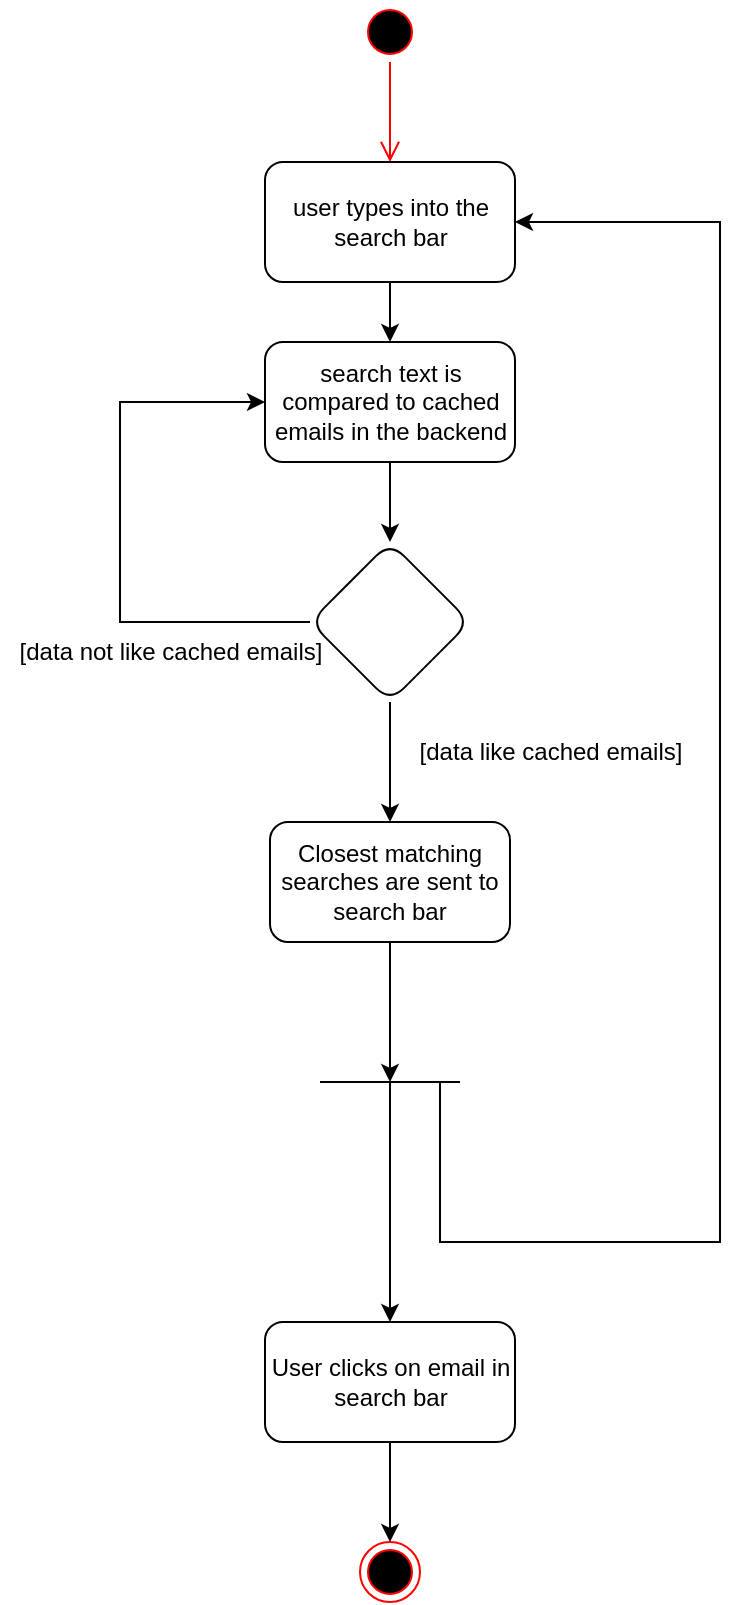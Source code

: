 <mxfile version="21.2.8" type="device">
  <diagram name="Page-1" id="2NXoARi9BHyl-8uNKX0d">
    <mxGraphModel dx="744" dy="774" grid="1" gridSize="10" guides="1" tooltips="1" connect="1" arrows="1" fold="1" page="1" pageScale="1" pageWidth="850" pageHeight="1100" background="none" math="0" shadow="0">
      <root>
        <mxCell id="0" />
        <mxCell id="1" parent="0" />
        <mxCell id="rftT05JgVePBAX9GacYV-1" value="" style="ellipse;html=1;shape=endState;fillColor=#000000;strokeColor=#ff0000;" vertex="1" parent="1">
          <mxGeometry x="380" y="910" width="30" height="30" as="geometry" />
        </mxCell>
        <mxCell id="rftT05JgVePBAX9GacYV-2" value="" style="ellipse;html=1;shape=startState;fillColor=#000000;strokeColor=#ff0000;" vertex="1" parent="1">
          <mxGeometry x="380" y="140" width="30" height="30" as="geometry" />
        </mxCell>
        <mxCell id="rftT05JgVePBAX9GacYV-7" value="" style="edgeStyle=orthogonalEdgeStyle;html=1;verticalAlign=bottom;endArrow=open;endSize=8;strokeColor=#ff0000;rounded=0;" edge="1" parent="1" source="rftT05JgVePBAX9GacYV-2" target="rftT05JgVePBAX9GacYV-6">
          <mxGeometry relative="1" as="geometry">
            <mxPoint x="395" y="270" as="targetPoint" />
            <mxPoint x="395" y="170" as="sourcePoint" />
          </mxGeometry>
        </mxCell>
        <mxCell id="rftT05JgVePBAX9GacYV-8" style="edgeStyle=orthogonalEdgeStyle;rounded=0;orthogonalLoop=1;jettySize=auto;html=1;entryX=0.5;entryY=0;entryDx=0;entryDy=0;" edge="1" parent="1" source="rftT05JgVePBAX9GacYV-6" target="rftT05JgVePBAX9GacYV-10">
          <mxGeometry relative="1" as="geometry">
            <mxPoint x="395" y="330" as="targetPoint" />
          </mxGeometry>
        </mxCell>
        <mxCell id="rftT05JgVePBAX9GacYV-6" value="user types into the search bar" style="rounded=1;whiteSpace=wrap;html=1;" vertex="1" parent="1">
          <mxGeometry x="332.5" y="220" width="125" height="60" as="geometry" />
        </mxCell>
        <mxCell id="rftT05JgVePBAX9GacYV-13" value="" style="edgeStyle=orthogonalEdgeStyle;rounded=0;orthogonalLoop=1;jettySize=auto;html=1;entryX=0.5;entryY=0;entryDx=0;entryDy=0;" edge="1" parent="1" source="rftT05JgVePBAX9GacYV-10" target="rftT05JgVePBAX9GacYV-12">
          <mxGeometry relative="1" as="geometry" />
        </mxCell>
        <mxCell id="rftT05JgVePBAX9GacYV-10" value="search text is compared to cached emails in the backend" style="rounded=1;whiteSpace=wrap;html=1;" vertex="1" parent="1">
          <mxGeometry x="332.5" y="310" width="125" height="60" as="geometry" />
        </mxCell>
        <mxCell id="rftT05JgVePBAX9GacYV-14" style="edgeStyle=orthogonalEdgeStyle;rounded=0;orthogonalLoop=1;jettySize=auto;html=1;entryX=0;entryY=0.5;entryDx=0;entryDy=0;exitX=0;exitY=0.5;exitDx=0;exitDy=0;" edge="1" parent="1" source="rftT05JgVePBAX9GacYV-12" target="rftT05JgVePBAX9GacYV-10">
          <mxGeometry relative="1" as="geometry">
            <Array as="points">
              <mxPoint x="260" y="450" />
              <mxPoint x="260" y="340" />
            </Array>
          </mxGeometry>
        </mxCell>
        <mxCell id="rftT05JgVePBAX9GacYV-12" value="" style="rhombus;whiteSpace=wrap;html=1;rounded=1;" vertex="1" parent="1">
          <mxGeometry x="355" y="410" width="80" height="80" as="geometry" />
        </mxCell>
        <mxCell id="rftT05JgVePBAX9GacYV-15" value="[data not like cached emails]" style="text;html=1;align=center;verticalAlign=middle;resizable=0;points=[];autosize=1;strokeColor=none;fillColor=none;" vertex="1" parent="1">
          <mxGeometry x="200" y="450" width="170" height="30" as="geometry" />
        </mxCell>
        <mxCell id="rftT05JgVePBAX9GacYV-18" value="" style="edgeStyle=orthogonalEdgeStyle;rounded=0;orthogonalLoop=1;jettySize=auto;html=1;" edge="1" parent="1" source="rftT05JgVePBAX9GacYV-12" target="rftT05JgVePBAX9GacYV-17">
          <mxGeometry relative="1" as="geometry">
            <mxPoint x="395" y="540" as="targetPoint" />
            <mxPoint x="395" y="490" as="sourcePoint" />
          </mxGeometry>
        </mxCell>
        <mxCell id="rftT05JgVePBAX9GacYV-17" value="Closest matching searches are sent to search bar" style="rounded=1;whiteSpace=wrap;html=1;" vertex="1" parent="1">
          <mxGeometry x="335" y="550" width="120" height="60" as="geometry" />
        </mxCell>
        <mxCell id="rftT05JgVePBAX9GacYV-19" value="[data like cached emails]" style="text;html=1;align=center;verticalAlign=middle;resizable=0;points=[];autosize=1;strokeColor=none;fillColor=none;" vertex="1" parent="1">
          <mxGeometry x="400" y="500" width="150" height="30" as="geometry" />
        </mxCell>
        <mxCell id="rftT05JgVePBAX9GacYV-22" value="" style="edgeStyle=orthogonalEdgeStyle;rounded=0;orthogonalLoop=1;jettySize=auto;html=1;" edge="1" parent="1" source="rftT05JgVePBAX9GacYV-17">
          <mxGeometry relative="1" as="geometry">
            <mxPoint x="395" y="680" as="targetPoint" />
            <mxPoint x="395" y="610" as="sourcePoint" />
          </mxGeometry>
        </mxCell>
        <mxCell id="rftT05JgVePBAX9GacYV-23" value="" style="endArrow=none;html=1;rounded=0;" edge="1" parent="1">
          <mxGeometry width="50" height="50" relative="1" as="geometry">
            <mxPoint x="360" y="680" as="sourcePoint" />
            <mxPoint x="430" y="680" as="targetPoint" />
          </mxGeometry>
        </mxCell>
        <mxCell id="rftT05JgVePBAX9GacYV-24" value="" style="edgeStyle=none;orthogonalLoop=1;jettySize=auto;html=1;rounded=0;entryX=0.5;entryY=0;entryDx=0;entryDy=0;" edge="1" parent="1" target="rftT05JgVePBAX9GacYV-25">
          <mxGeometry width="100" relative="1" as="geometry">
            <mxPoint x="395" y="680" as="sourcePoint" />
            <mxPoint x="300" y="770" as="targetPoint" />
            <Array as="points" />
          </mxGeometry>
        </mxCell>
        <mxCell id="rftT05JgVePBAX9GacYV-28" style="edgeStyle=orthogonalEdgeStyle;rounded=0;orthogonalLoop=1;jettySize=auto;html=1;exitX=0.5;exitY=1;exitDx=0;exitDy=0;entryX=0.5;entryY=0;entryDx=0;entryDy=0;" edge="1" parent="1" source="rftT05JgVePBAX9GacYV-25" target="rftT05JgVePBAX9GacYV-1">
          <mxGeometry relative="1" as="geometry" />
        </mxCell>
        <mxCell id="rftT05JgVePBAX9GacYV-25" value="User clicks on email in search bar" style="rounded=1;whiteSpace=wrap;html=1;" vertex="1" parent="1">
          <mxGeometry x="332.5" y="800" width="125" height="60" as="geometry" />
        </mxCell>
        <mxCell id="rftT05JgVePBAX9GacYV-26" value="" style="endArrow=classic;html=1;rounded=0;entryX=1;entryY=0.5;entryDx=0;entryDy=0;" edge="1" parent="1" target="rftT05JgVePBAX9GacYV-6">
          <mxGeometry width="50" height="50" relative="1" as="geometry">
            <mxPoint x="420" y="680" as="sourcePoint" />
            <mxPoint x="490" y="770" as="targetPoint" />
            <Array as="points">
              <mxPoint x="420" y="700" />
              <mxPoint x="420" y="760" />
              <mxPoint x="560" y="760" />
              <mxPoint x="560" y="250" />
            </Array>
          </mxGeometry>
        </mxCell>
      </root>
    </mxGraphModel>
  </diagram>
</mxfile>

